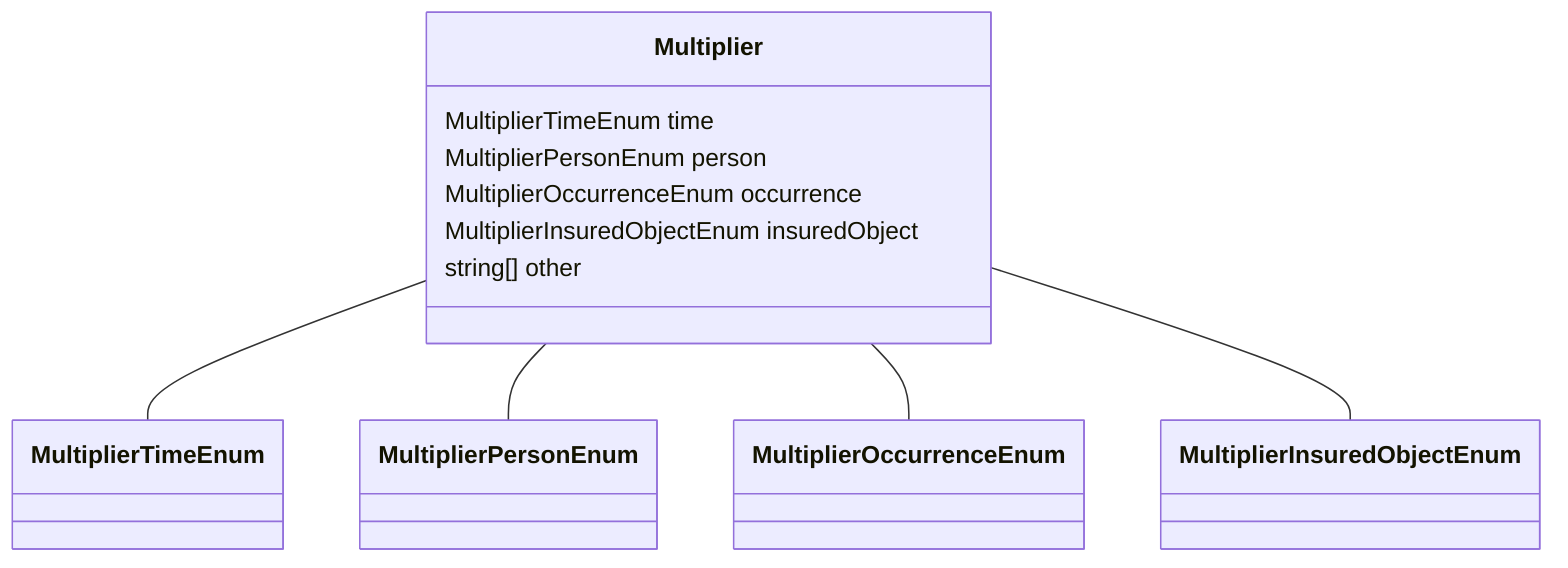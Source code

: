 classDiagram
  Multiplier -- MultiplierTimeEnum
Multiplier -- MultiplierPersonEnum
Multiplier -- MultiplierOccurrenceEnum
Multiplier -- MultiplierInsuredObjectEnum


class Multiplier {

  MultiplierTimeEnum time
  MultiplierPersonEnum person
  MultiplierOccurrenceEnum occurrence
  MultiplierInsuredObjectEnum insuredObject
  string[] other

}